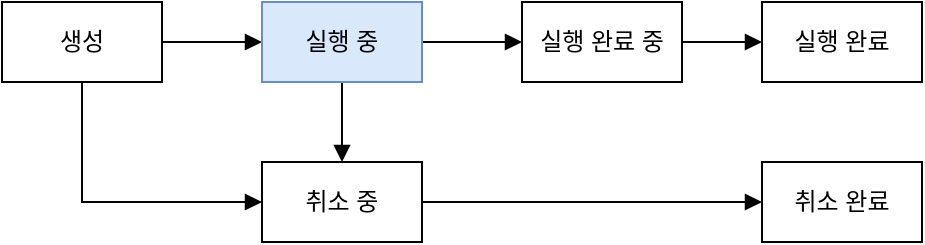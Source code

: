 <mxfile version="26.1.1">
  <diagram name="Page-1" id="2R-RmVo_2jfq9fo4mLFe">
    <mxGraphModel dx="1114" dy="878" grid="1" gridSize="10" guides="1" tooltips="1" connect="1" arrows="1" fold="1" page="1" pageScale="1" pageWidth="827" pageHeight="1169" math="0" shadow="0">
      <root>
        <mxCell id="0" />
        <mxCell id="1" parent="0" />
        <mxCell id="RFx2iGPTmtBuJl1cIJCp-1" style="edgeStyle=orthogonalEdgeStyle;rounded=0;orthogonalLoop=1;jettySize=auto;html=1;entryX=0;entryY=0.5;entryDx=0;entryDy=0;endArrow=block;endFill=1;" edge="1" parent="1" source="RFx2iGPTmtBuJl1cIJCp-2" target="RFx2iGPTmtBuJl1cIJCp-9">
          <mxGeometry relative="1" as="geometry" />
        </mxCell>
        <mxCell id="RFx2iGPTmtBuJl1cIJCp-2" value="실행 완료 중" style="rounded=0;whiteSpace=wrap;html=1;" vertex="1" parent="1">
          <mxGeometry x="330" y="60" width="80" height="40" as="geometry" />
        </mxCell>
        <mxCell id="RFx2iGPTmtBuJl1cIJCp-3" style="edgeStyle=orthogonalEdgeStyle;rounded=0;orthogonalLoop=1;jettySize=auto;html=1;entryX=0;entryY=0.5;entryDx=0;entryDy=0;endArrow=block;endFill=1;" edge="1" parent="1" source="RFx2iGPTmtBuJl1cIJCp-5" target="RFx2iGPTmtBuJl1cIJCp-8">
          <mxGeometry relative="1" as="geometry" />
        </mxCell>
        <mxCell id="RFx2iGPTmtBuJl1cIJCp-4" style="edgeStyle=orthogonalEdgeStyle;rounded=0;orthogonalLoop=1;jettySize=auto;html=1;entryX=0;entryY=0.5;entryDx=0;entryDy=0;endArrow=block;endFill=1;" edge="1" parent="1" source="RFx2iGPTmtBuJl1cIJCp-5" target="RFx2iGPTmtBuJl1cIJCp-11">
          <mxGeometry relative="1" as="geometry">
            <Array as="points">
              <mxPoint x="110" y="160" />
            </Array>
          </mxGeometry>
        </mxCell>
        <mxCell id="RFx2iGPTmtBuJl1cIJCp-5" value="생성" style="rounded=0;whiteSpace=wrap;html=1;" vertex="1" parent="1">
          <mxGeometry x="70" y="60" width="80" height="40" as="geometry" />
        </mxCell>
        <mxCell id="RFx2iGPTmtBuJl1cIJCp-6" style="edgeStyle=orthogonalEdgeStyle;rounded=0;orthogonalLoop=1;jettySize=auto;html=1;entryX=0;entryY=0.5;entryDx=0;entryDy=0;endArrow=block;endFill=1;" edge="1" parent="1" source="RFx2iGPTmtBuJl1cIJCp-8" target="RFx2iGPTmtBuJl1cIJCp-2">
          <mxGeometry relative="1" as="geometry" />
        </mxCell>
        <mxCell id="RFx2iGPTmtBuJl1cIJCp-7" style="edgeStyle=orthogonalEdgeStyle;rounded=0;orthogonalLoop=1;jettySize=auto;html=1;entryX=0.5;entryY=0;entryDx=0;entryDy=0;endArrow=block;endFill=1;" edge="1" parent="1" source="RFx2iGPTmtBuJl1cIJCp-8" target="RFx2iGPTmtBuJl1cIJCp-11">
          <mxGeometry relative="1" as="geometry" />
        </mxCell>
        <mxCell id="RFx2iGPTmtBuJl1cIJCp-8" value="실행 중" style="rounded=0;whiteSpace=wrap;html=1;fillColor=#dae8fc;strokeColor=#6c8ebf;" vertex="1" parent="1">
          <mxGeometry x="200" y="60" width="80" height="40" as="geometry" />
        </mxCell>
        <mxCell id="RFx2iGPTmtBuJl1cIJCp-9" value="실행 완료" style="rounded=0;whiteSpace=wrap;html=1;" vertex="1" parent="1">
          <mxGeometry x="450" y="60" width="80" height="40" as="geometry" />
        </mxCell>
        <mxCell id="RFx2iGPTmtBuJl1cIJCp-10" style="edgeStyle=orthogonalEdgeStyle;rounded=0;orthogonalLoop=1;jettySize=auto;html=1;entryX=0;entryY=0.5;entryDx=0;entryDy=0;endArrow=block;endFill=1;" edge="1" parent="1" source="RFx2iGPTmtBuJl1cIJCp-11" target="RFx2iGPTmtBuJl1cIJCp-12">
          <mxGeometry relative="1" as="geometry" />
        </mxCell>
        <mxCell id="RFx2iGPTmtBuJl1cIJCp-11" value="취소 중" style="rounded=0;whiteSpace=wrap;html=1;" vertex="1" parent="1">
          <mxGeometry x="200" y="140" width="80" height="40" as="geometry" />
        </mxCell>
        <mxCell id="RFx2iGPTmtBuJl1cIJCp-12" value="취소 완료" style="rounded=0;whiteSpace=wrap;html=1;" vertex="1" parent="1">
          <mxGeometry x="450" y="140" width="80" height="40" as="geometry" />
        </mxCell>
      </root>
    </mxGraphModel>
  </diagram>
</mxfile>

